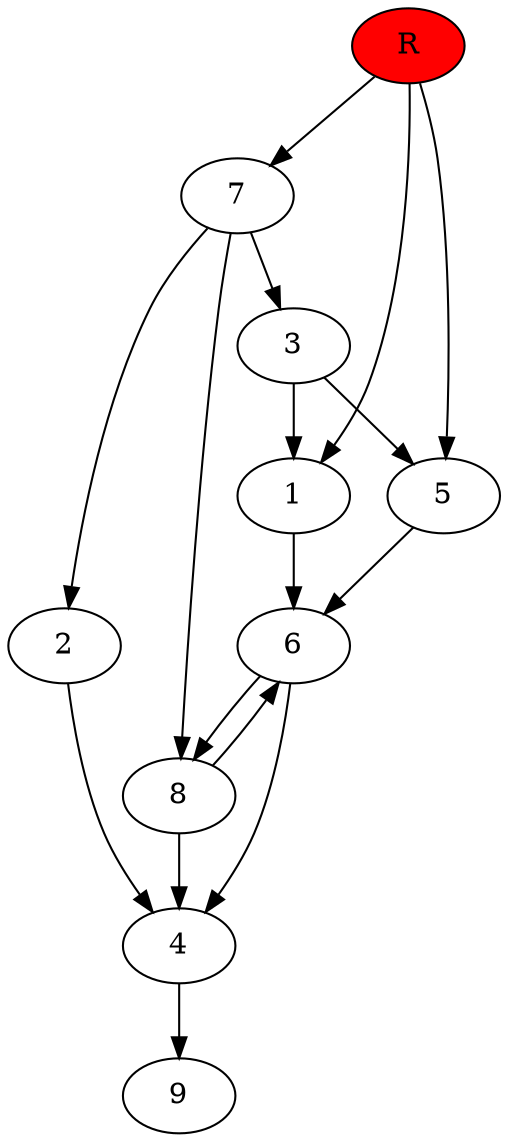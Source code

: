 digraph prb30187 {
	1
	2
	3
	4
	5
	6
	7
	8
	R [fillcolor="#ff0000" style=filled]
	1 -> 6
	2 -> 4
	3 -> 1
	3 -> 5
	4 -> 9
	5 -> 6
	6 -> 4
	6 -> 8
	7 -> 2
	7 -> 3
	7 -> 8
	8 -> 4
	8 -> 6
	R -> 1
	R -> 5
	R -> 7
}
